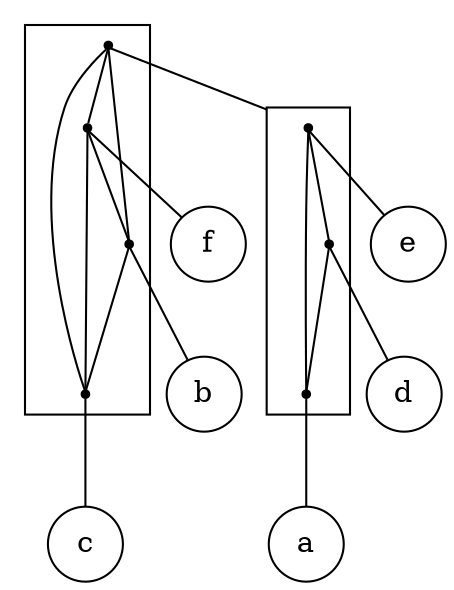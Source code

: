 strict digraph "plain_2-structure_with_threshold" {
compound=true;
fontname=Verdana;
fontsize=12;
newrank=true;
node [shape=circle];
f;
b;
c;
e;
d;
a;
subgraph cluster_badfce {
node [shape=point];
s_dea -> s_f  [arrowhead=none, color=black];
s_dea -> s_b  [arrowhead=none, color=black];
s_dea -> s_c  [arrowhead=none, color=black];
s_f -> s_b  [arrowhead=none, color=black];
s_f -> s_c  [arrowhead=none, color=black];
s_b -> s_c  [arrowhead=none, color=black];
}

subgraph cluster_dea {
node [shape=point];
s_e -> s_d  [arrowhead=none, color=black];
s_e -> s_a  [arrowhead=none, color=black];
s_d -> s_a  [arrowhead=none, color=black];
}

s_dea -> s_e  [arrowhead=none, lhead=cluster_dea];
s_f -> f  [arrowhead=none];
s_b -> b  [arrowhead=none];
s_c -> c  [arrowhead=none];
s_e -> e  [arrowhead=none];
s_d -> d  [arrowhead=none];
s_a -> a  [arrowhead=none];
}
